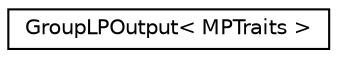 digraph "Graphical Class Hierarchy"
{
 // LATEX_PDF_SIZE
  edge [fontname="Helvetica",fontsize="10",labelfontname="Helvetica",labelfontsize="10"];
  node [fontname="Helvetica",fontsize="10",shape=record];
  rankdir="LR";
  Node0 [label="GroupLPOutput\< MPTraits \>",height=0.2,width=0.4,color="black", fillcolor="white", style="filled",URL="$structGroupLPOutput.html",tooltip=" "];
}
